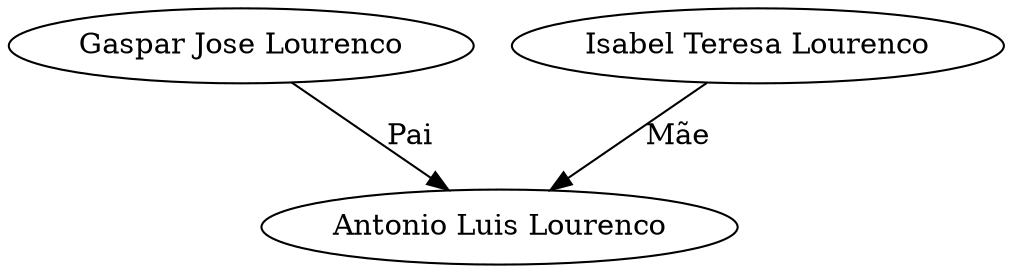 digraph G {
	"Gaspar Jose Lourenco" -> "Antonio Luis Lourenco" [label=Pai]
	"Isabel Teresa Lourenco" -> "Antonio Luis Lourenco" [label="Mãe"]
}
